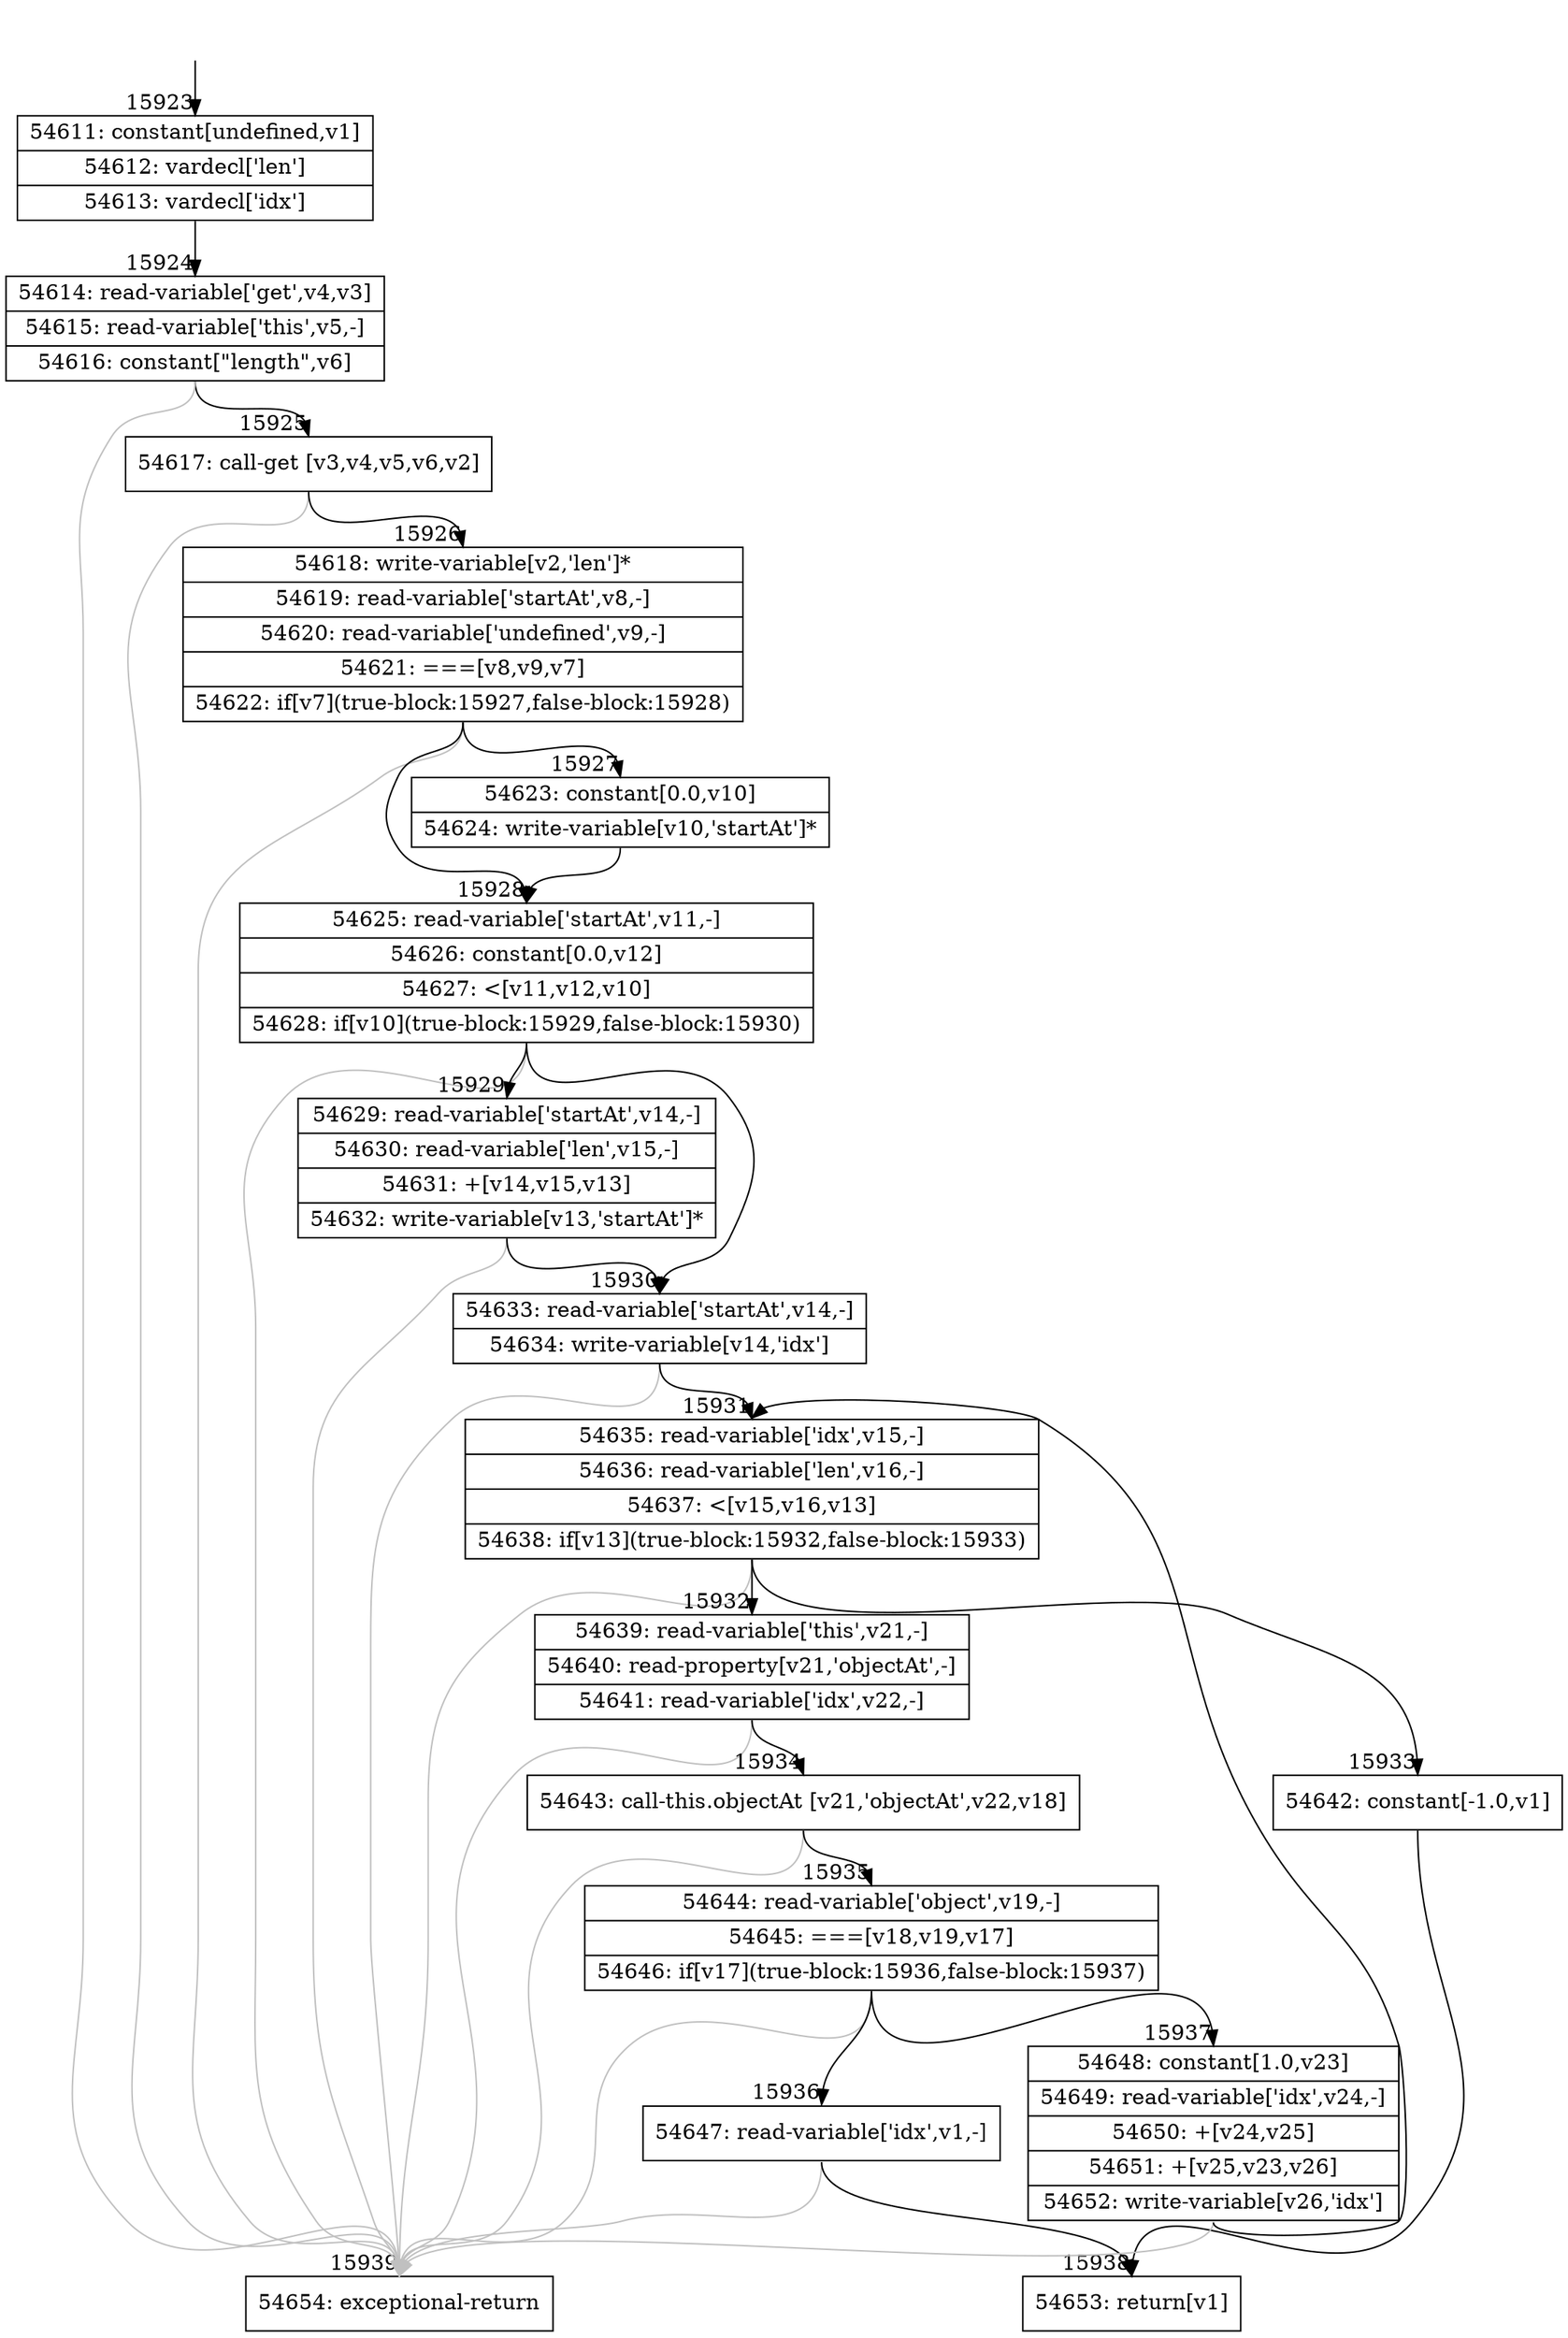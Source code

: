 digraph {
rankdir="TD"
BB_entry1355[shape=none,label=""];
BB_entry1355 -> BB15923 [tailport=s, headport=n, headlabel="    15923"]
BB15923 [shape=record label="{54611: constant[undefined,v1]|54612: vardecl['len']|54613: vardecl['idx']}" ] 
BB15923 -> BB15924 [tailport=s, headport=n, headlabel="      15924"]
BB15924 [shape=record label="{54614: read-variable['get',v4,v3]|54615: read-variable['this',v5,-]|54616: constant[\"length\",v6]}" ] 
BB15924 -> BB15925 [tailport=s, headport=n, headlabel="      15925"]
BB15924 -> BB15939 [tailport=s, headport=n, color=gray, headlabel="      15939"]
BB15925 [shape=record label="{54617: call-get [v3,v4,v5,v6,v2]}" ] 
BB15925 -> BB15926 [tailport=s, headport=n, headlabel="      15926"]
BB15925 -> BB15939 [tailport=s, headport=n, color=gray]
BB15926 [shape=record label="{54618: write-variable[v2,'len']*|54619: read-variable['startAt',v8,-]|54620: read-variable['undefined',v9,-]|54621: ===[v8,v9,v7]|54622: if[v7](true-block:15927,false-block:15928)}" ] 
BB15926 -> BB15927 [tailport=s, headport=n, headlabel="      15927"]
BB15926 -> BB15928 [tailport=s, headport=n, headlabel="      15928"]
BB15926 -> BB15939 [tailport=s, headport=n, color=gray]
BB15927 [shape=record label="{54623: constant[0.0,v10]|54624: write-variable[v10,'startAt']*}" ] 
BB15927 -> BB15928 [tailport=s, headport=n]
BB15928 [shape=record label="{54625: read-variable['startAt',v11,-]|54626: constant[0.0,v12]|54627: \<[v11,v12,v10]|54628: if[v10](true-block:15929,false-block:15930)}" ] 
BB15928 -> BB15929 [tailport=s, headport=n, headlabel="      15929"]
BB15928 -> BB15930 [tailport=s, headport=n, headlabel="      15930"]
BB15928 -> BB15939 [tailport=s, headport=n, color=gray]
BB15929 [shape=record label="{54629: read-variable['startAt',v14,-]|54630: read-variable['len',v15,-]|54631: +[v14,v15,v13]|54632: write-variable[v13,'startAt']*}" ] 
BB15929 -> BB15930 [tailport=s, headport=n]
BB15929 -> BB15939 [tailport=s, headport=n, color=gray]
BB15930 [shape=record label="{54633: read-variable['startAt',v14,-]|54634: write-variable[v14,'idx']}" ] 
BB15930 -> BB15931 [tailport=s, headport=n, headlabel="      15931"]
BB15930 -> BB15939 [tailport=s, headport=n, color=gray]
BB15931 [shape=record label="{54635: read-variable['idx',v15,-]|54636: read-variable['len',v16,-]|54637: \<[v15,v16,v13]|54638: if[v13](true-block:15932,false-block:15933)}" ] 
BB15931 -> BB15932 [tailport=s, headport=n, headlabel="      15932"]
BB15931 -> BB15933 [tailport=s, headport=n, headlabel="      15933"]
BB15931 -> BB15939 [tailport=s, headport=n, color=gray]
BB15932 [shape=record label="{54639: read-variable['this',v21,-]|54640: read-property[v21,'objectAt',-]|54641: read-variable['idx',v22,-]}" ] 
BB15932 -> BB15934 [tailport=s, headport=n, headlabel="      15934"]
BB15932 -> BB15939 [tailport=s, headport=n, color=gray]
BB15933 [shape=record label="{54642: constant[-1.0,v1]}" ] 
BB15933 -> BB15938 [tailport=s, headport=n, headlabel="      15938"]
BB15934 [shape=record label="{54643: call-this.objectAt [v21,'objectAt',v22,v18]}" ] 
BB15934 -> BB15935 [tailport=s, headport=n, headlabel="      15935"]
BB15934 -> BB15939 [tailport=s, headport=n, color=gray]
BB15935 [shape=record label="{54644: read-variable['object',v19,-]|54645: ===[v18,v19,v17]|54646: if[v17](true-block:15936,false-block:15937)}" ] 
BB15935 -> BB15936 [tailport=s, headport=n, headlabel="      15936"]
BB15935 -> BB15937 [tailport=s, headport=n, headlabel="      15937"]
BB15935 -> BB15939 [tailport=s, headport=n, color=gray]
BB15936 [shape=record label="{54647: read-variable['idx',v1,-]}" ] 
BB15936 -> BB15938 [tailport=s, headport=n]
BB15936 -> BB15939 [tailport=s, headport=n, color=gray]
BB15937 [shape=record label="{54648: constant[1.0,v23]|54649: read-variable['idx',v24,-]|54650: +[v24,v25]|54651: +[v25,v23,v26]|54652: write-variable[v26,'idx']}" ] 
BB15937 -> BB15931 [tailport=s, headport=n]
BB15937 -> BB15939 [tailport=s, headport=n, color=gray]
BB15938 [shape=record label="{54653: return[v1]}" ] 
BB15939 [shape=record label="{54654: exceptional-return}" ] 
//#$~ 29496
}
